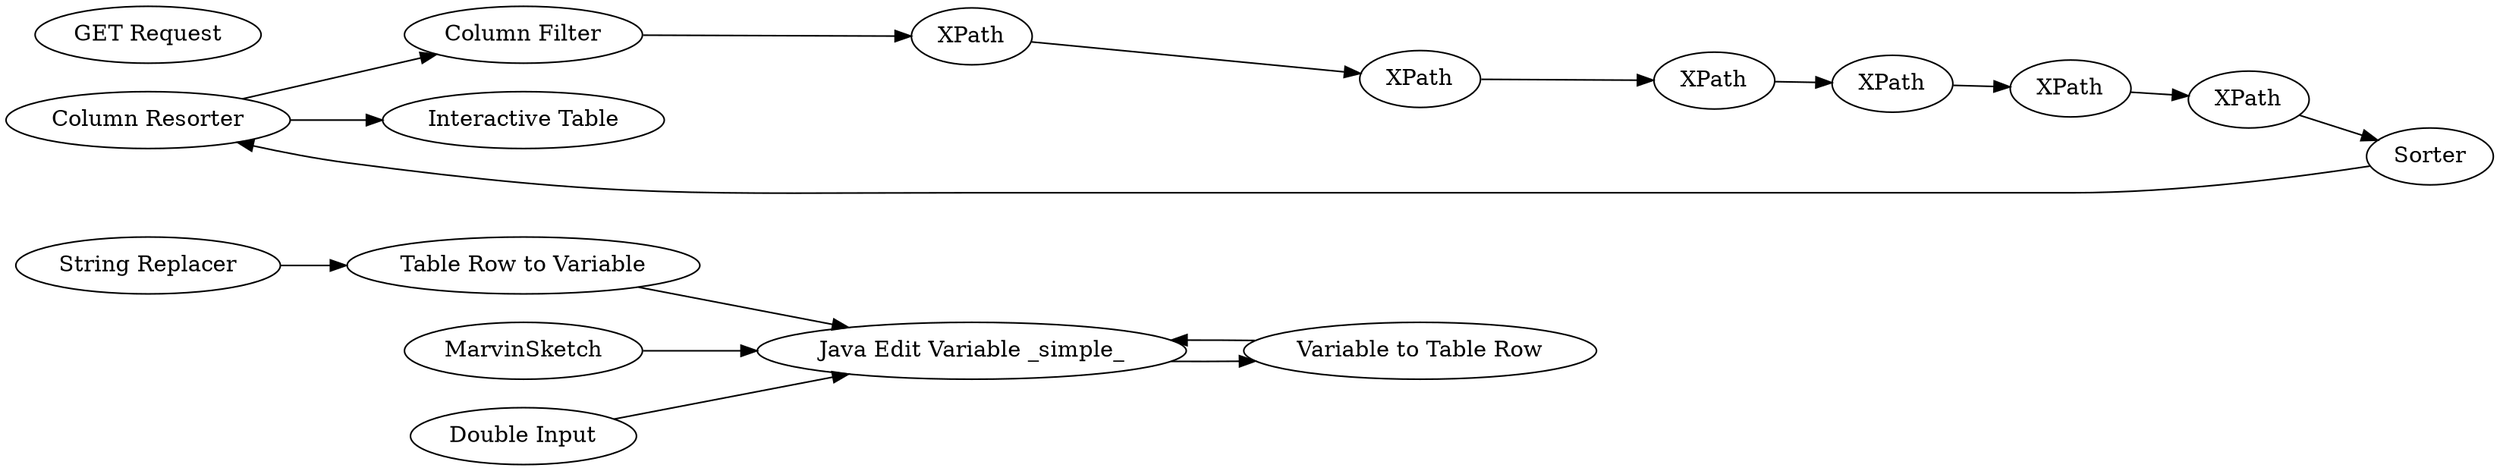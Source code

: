 digraph {
	852 [label="Java Edit Variable _simple_"]
	856 [label="Table Row to Variable"]
	857 [label="String Replacer"]
	859 [label="Column Resorter"]
	860 [label=Sorter]
	862 [label="Variable to Table Row"]
	866 [label="GET Request"]
	885 [label="Column Filter"]
	886 [label=XPath]
	887 [label=XPath]
	888 [label=XPath]
	889 [label=XPath]
	890 [label=XPath]
	891 [label=XPath]
	870 [label="Interactive Table"]
	1208 [label=MarvinSketch]
	1209 [label="Double Input"]
	852 -> 862
	856 -> 852
	857 -> 856
	860 -> 859
	862 -> 852
	859 -> 885
	885 -> 886
	886 -> 887
	887 -> 888
	888 -> 889
	889 -> 890
	890 -> 891
	891 -> 860
	859 -> 870
	1208 -> 852
	1209 -> 852
	rankdir=LR
}
